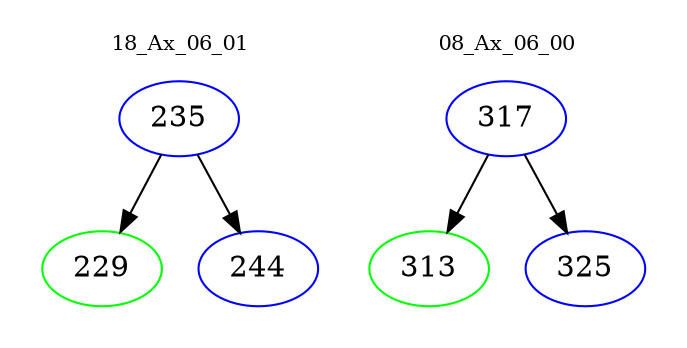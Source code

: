 digraph{
subgraph cluster_0 {
color = white
label = "18_Ax_06_01";
fontsize=10;
T0_235 [label="235", color="blue"]
T0_235 -> T0_229 [color="black"]
T0_229 [label="229", color="green"]
T0_235 -> T0_244 [color="black"]
T0_244 [label="244", color="blue"]
}
subgraph cluster_1 {
color = white
label = "08_Ax_06_00";
fontsize=10;
T1_317 [label="317", color="blue"]
T1_317 -> T1_313 [color="black"]
T1_313 [label="313", color="green"]
T1_317 -> T1_325 [color="black"]
T1_325 [label="325", color="blue"]
}
}
